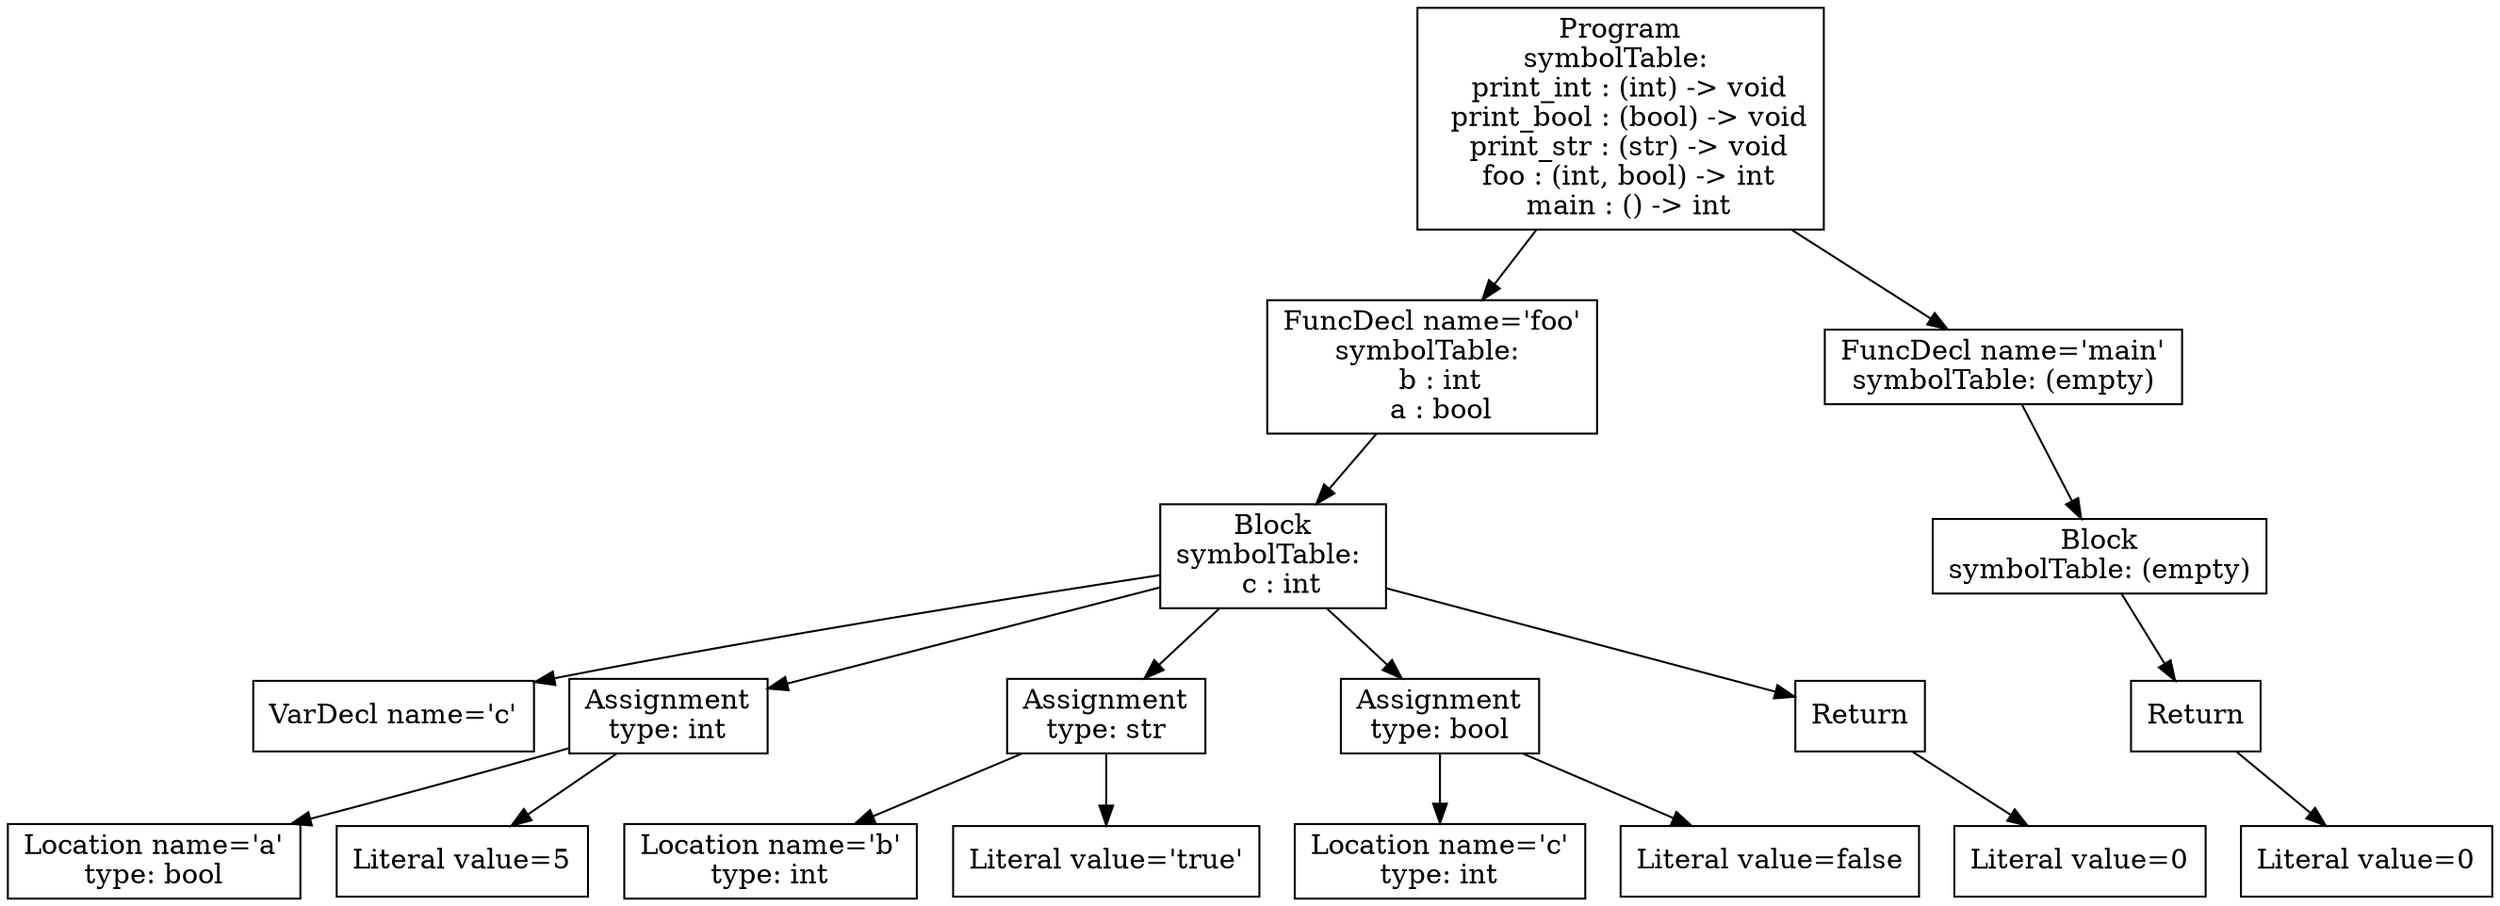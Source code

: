digraph AST {
3 [shape=box, label="VarDecl name='c'"];
5 [shape=box, label="Location name='a'\ntype: bool"];
6 [shape=box, label="Literal value=5"];
4 [shape=box, label="Assignment\ntype: int"];
4 -> 5;
4 -> 6;
8 [shape=box, label="Location name='b'\ntype: int"];
9 [shape=box, label="Literal value='true'"];
7 [shape=box, label="Assignment\ntype: str"];
7 -> 8;
7 -> 9;
11 [shape=box, label="Location name='c'\ntype: int"];
12 [shape=box, label="Literal value=false"];
10 [shape=box, label="Assignment\ntype: bool"];
10 -> 11;
10 -> 12;
14 [shape=box, label="Literal value=0"];
13 [shape=box, label="Return"];
13 -> 14;
2 [shape=box, label="Block\nsymbolTable: \n  c : int"];
2 -> 3;
2 -> 4;
2 -> 7;
2 -> 10;
2 -> 13;
1 [shape=box, label="FuncDecl name='foo'\nsymbolTable: \n  b : int\n  a : bool"];
1 -> 2;
18 [shape=box, label="Literal value=0"];
17 [shape=box, label="Return"];
17 -> 18;
16 [shape=box, label="Block\nsymbolTable: (empty)"];
16 -> 17;
15 [shape=box, label="FuncDecl name='main'\nsymbolTable: (empty)"];
15 -> 16;
0 [shape=box, label="Program\nsymbolTable: \n  print_int : (int) -> void\n  print_bool : (bool) -> void\n  print_str : (str) -> void\n  foo : (int, bool) -> int\n  main : () -> int"];
0 -> 1;
0 -> 15;
}

